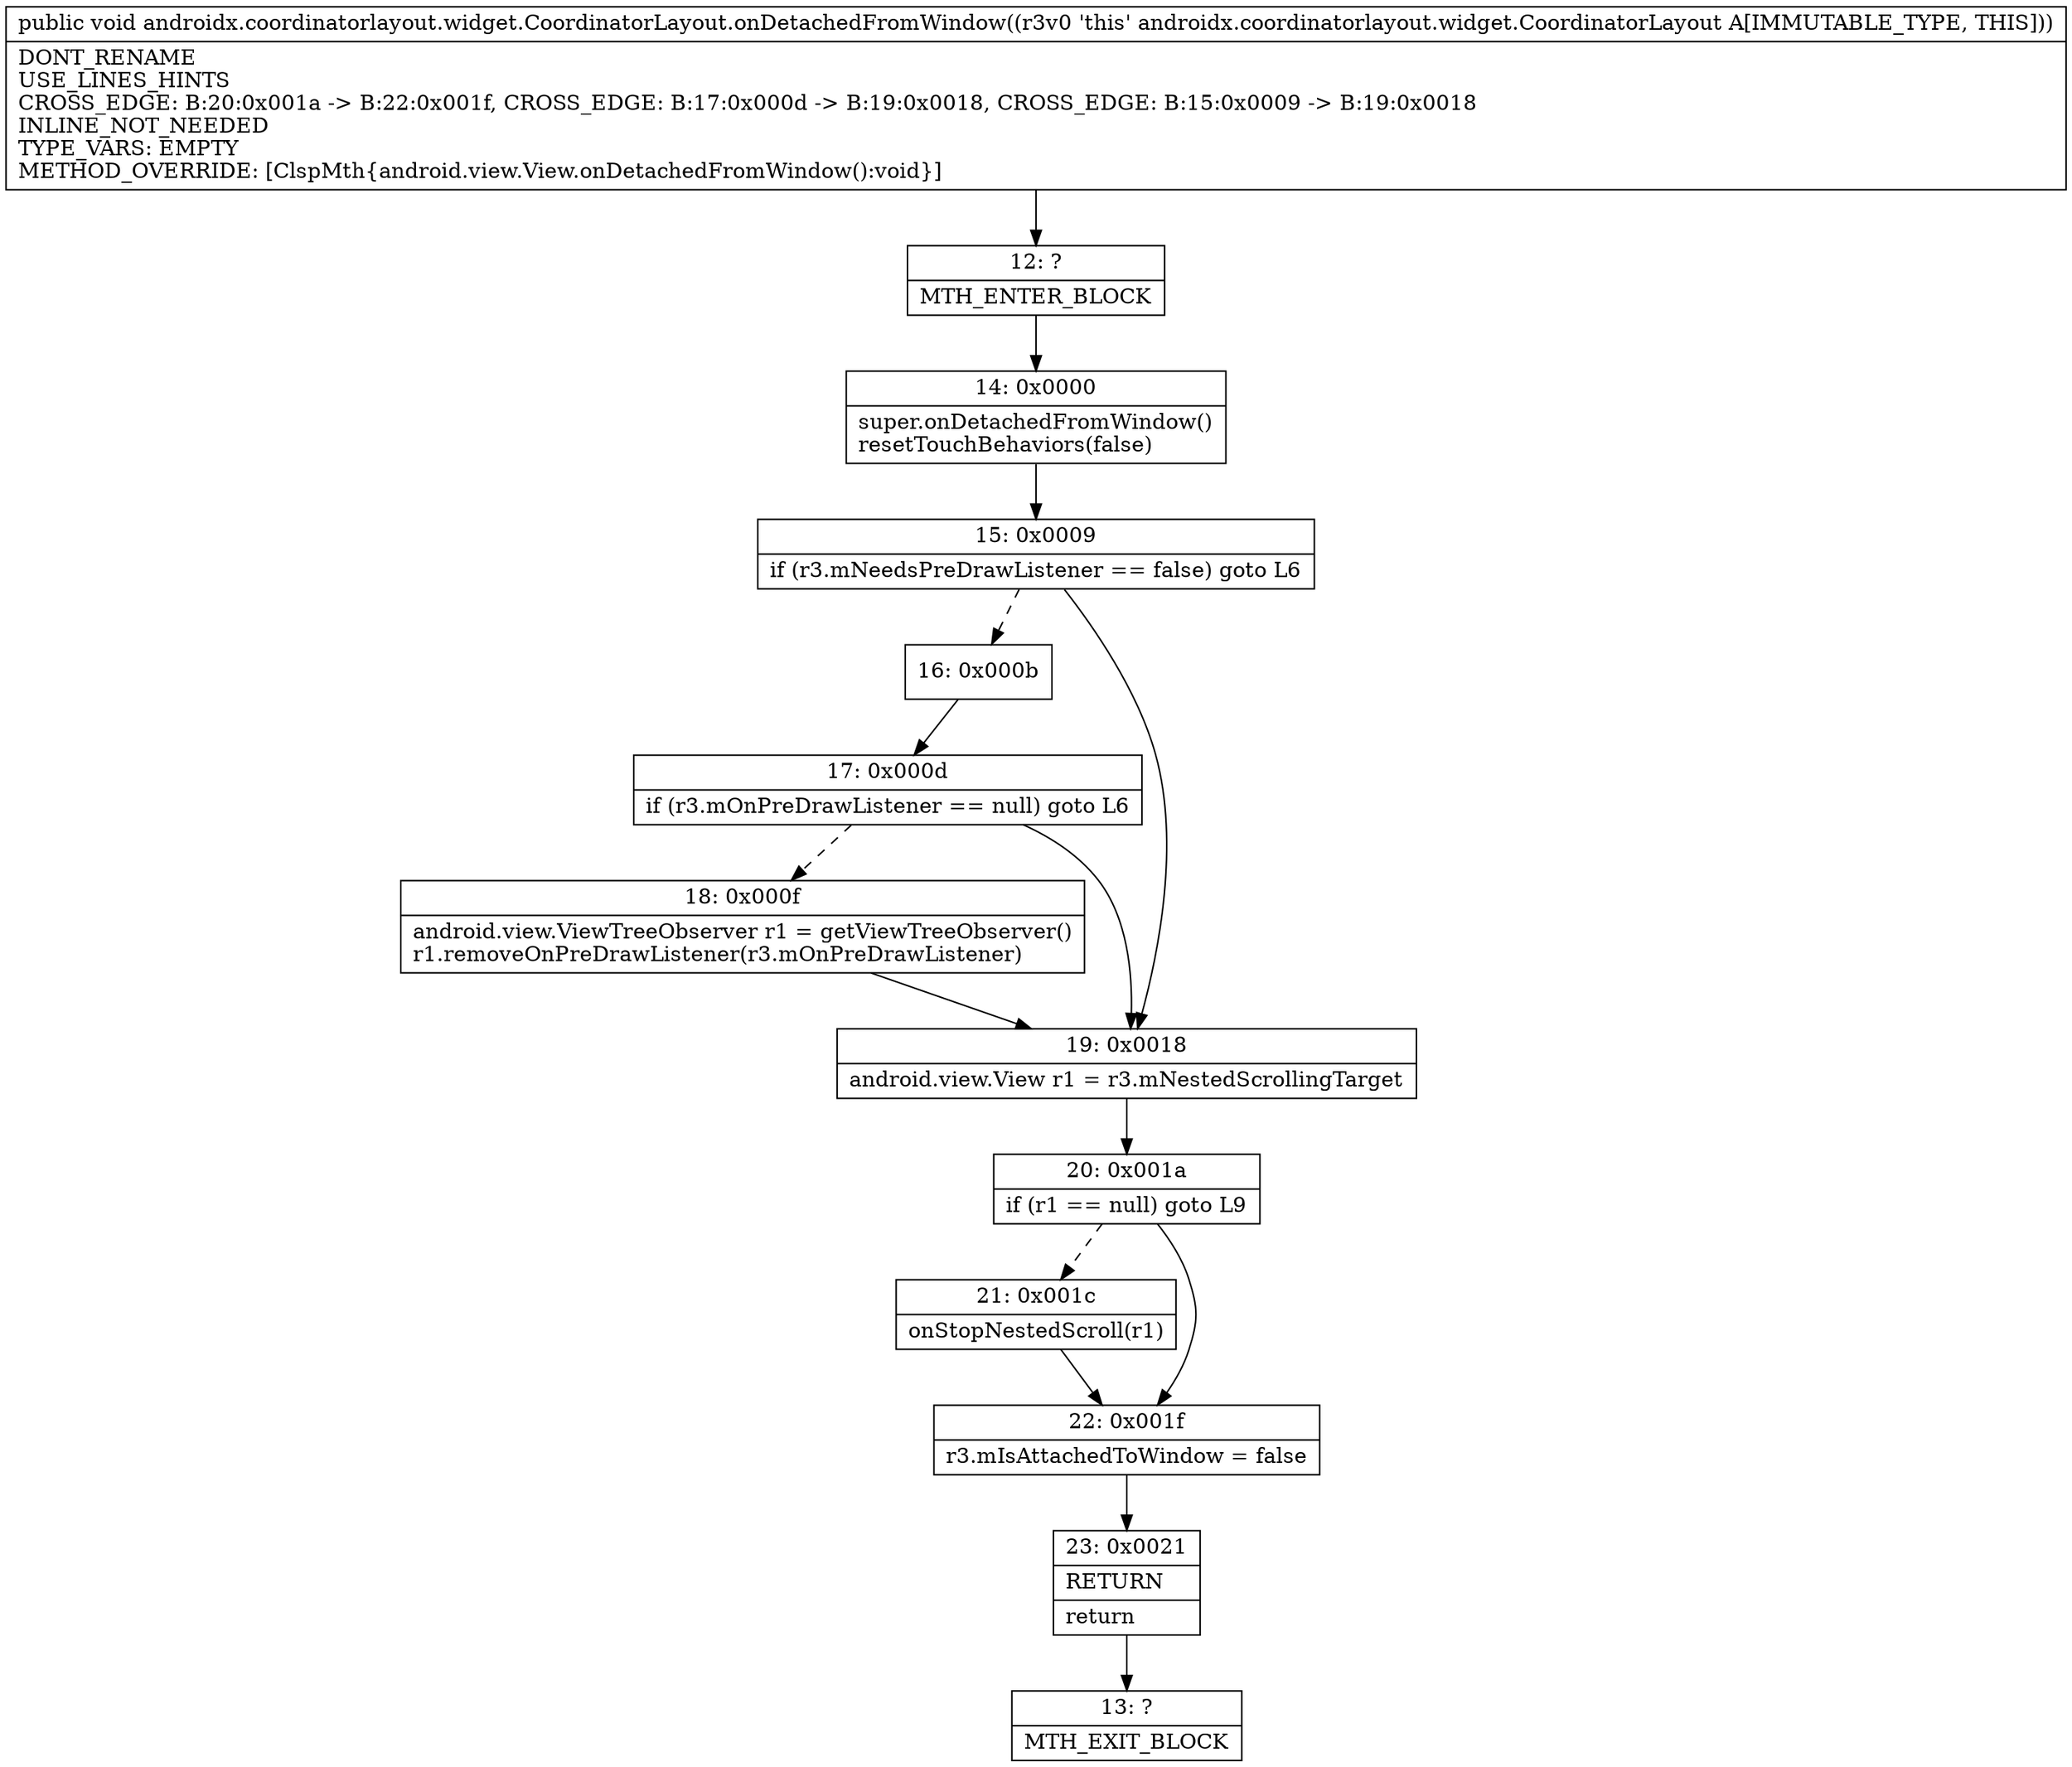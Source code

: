 digraph "CFG forandroidx.coordinatorlayout.widget.CoordinatorLayout.onDetachedFromWindow()V" {
Node_12 [shape=record,label="{12\:\ ?|MTH_ENTER_BLOCK\l}"];
Node_14 [shape=record,label="{14\:\ 0x0000|super.onDetachedFromWindow()\lresetTouchBehaviors(false)\l}"];
Node_15 [shape=record,label="{15\:\ 0x0009|if (r3.mNeedsPreDrawListener == false) goto L6\l}"];
Node_16 [shape=record,label="{16\:\ 0x000b}"];
Node_17 [shape=record,label="{17\:\ 0x000d|if (r3.mOnPreDrawListener == null) goto L6\l}"];
Node_18 [shape=record,label="{18\:\ 0x000f|android.view.ViewTreeObserver r1 = getViewTreeObserver()\lr1.removeOnPreDrawListener(r3.mOnPreDrawListener)\l}"];
Node_19 [shape=record,label="{19\:\ 0x0018|android.view.View r1 = r3.mNestedScrollingTarget\l}"];
Node_20 [shape=record,label="{20\:\ 0x001a|if (r1 == null) goto L9\l}"];
Node_21 [shape=record,label="{21\:\ 0x001c|onStopNestedScroll(r1)\l}"];
Node_22 [shape=record,label="{22\:\ 0x001f|r3.mIsAttachedToWindow = false\l}"];
Node_23 [shape=record,label="{23\:\ 0x0021|RETURN\l|return\l}"];
Node_13 [shape=record,label="{13\:\ ?|MTH_EXIT_BLOCK\l}"];
MethodNode[shape=record,label="{public void androidx.coordinatorlayout.widget.CoordinatorLayout.onDetachedFromWindow((r3v0 'this' androidx.coordinatorlayout.widget.CoordinatorLayout A[IMMUTABLE_TYPE, THIS]))  | DONT_RENAME\lUSE_LINES_HINTS\lCROSS_EDGE: B:20:0x001a \-\> B:22:0x001f, CROSS_EDGE: B:17:0x000d \-\> B:19:0x0018, CROSS_EDGE: B:15:0x0009 \-\> B:19:0x0018\lINLINE_NOT_NEEDED\lTYPE_VARS: EMPTY\lMETHOD_OVERRIDE: [ClspMth\{android.view.View.onDetachedFromWindow():void\}]\l}"];
MethodNode -> Node_12;Node_12 -> Node_14;
Node_14 -> Node_15;
Node_15 -> Node_16[style=dashed];
Node_15 -> Node_19;
Node_16 -> Node_17;
Node_17 -> Node_18[style=dashed];
Node_17 -> Node_19;
Node_18 -> Node_19;
Node_19 -> Node_20;
Node_20 -> Node_21[style=dashed];
Node_20 -> Node_22;
Node_21 -> Node_22;
Node_22 -> Node_23;
Node_23 -> Node_13;
}

